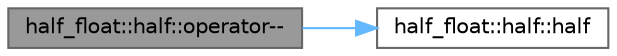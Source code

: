 digraph "half_float::half::operator--"
{
 // LATEX_PDF_SIZE
  bgcolor="transparent";
  edge [fontname=Helvetica,fontsize=10,labelfontname=Helvetica,labelfontsize=10];
  node [fontname=Helvetica,fontsize=10,shape=box,height=0.2,width=0.4];
  rankdir="LR";
  Node1 [id="Node000001",label="half_float::half::operator--",height=0.2,width=0.4,color="gray40", fillcolor="grey60", style="filled", fontcolor="black",tooltip=" "];
  Node1 -> Node2 [id="edge2_Node000001_Node000002",color="steelblue1",style="solid",tooltip=" "];
  Node2 [id="Node000002",label="half_float::half::half",height=0.2,width=0.4,color="grey40", fillcolor="white", style="filled",URL="$classhalf__float_1_1half.html#a3f52e869fec499d6b86f2afc90749d6a",tooltip=" "];
}
